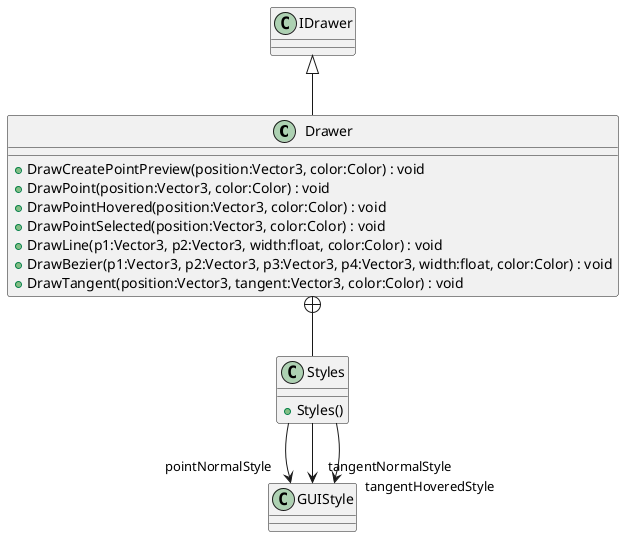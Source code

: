 @startuml
class Drawer {
    + DrawCreatePointPreview(position:Vector3, color:Color) : void
    + DrawPoint(position:Vector3, color:Color) : void
    + DrawPointHovered(position:Vector3, color:Color) : void
    + DrawPointSelected(position:Vector3, color:Color) : void
    + DrawLine(p1:Vector3, p2:Vector3, width:float, color:Color) : void
    + DrawBezier(p1:Vector3, p2:Vector3, p3:Vector3, p4:Vector3, width:float, color:Color) : void
    + DrawTangent(position:Vector3, tangent:Vector3, color:Color) : void
}
class Styles {
    + Styles()
}
IDrawer <|-- Drawer
Drawer +-- Styles
Styles --> "pointNormalStyle" GUIStyle
Styles --> "tangentNormalStyle" GUIStyle
Styles --> "tangentHoveredStyle" GUIStyle
@enduml

